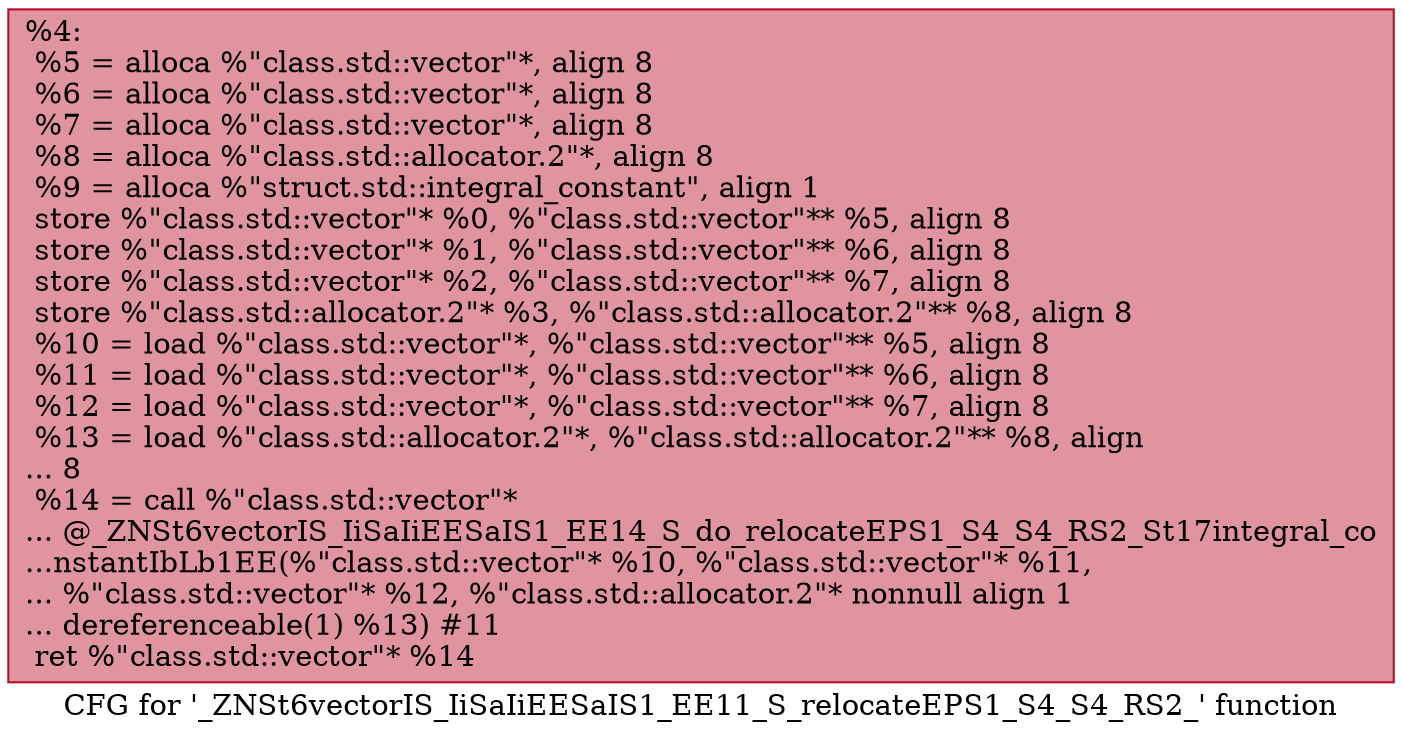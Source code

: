 digraph "CFG for '_ZNSt6vectorIS_IiSaIiEESaIS1_EE11_S_relocateEPS1_S4_S4_RS2_' function" {
	label="CFG for '_ZNSt6vectorIS_IiSaIiEESaIS1_EE11_S_relocateEPS1_S4_S4_RS2_' function";

	Node0x559aeab271c0 [shape=record,color="#b70d28ff", style=filled, fillcolor="#b70d2870",label="{%4:\l  %5 = alloca %\"class.std::vector\"*, align 8\l  %6 = alloca %\"class.std::vector\"*, align 8\l  %7 = alloca %\"class.std::vector\"*, align 8\l  %8 = alloca %\"class.std::allocator.2\"*, align 8\l  %9 = alloca %\"struct.std::integral_constant\", align 1\l  store %\"class.std::vector\"* %0, %\"class.std::vector\"** %5, align 8\l  store %\"class.std::vector\"* %1, %\"class.std::vector\"** %6, align 8\l  store %\"class.std::vector\"* %2, %\"class.std::vector\"** %7, align 8\l  store %\"class.std::allocator.2\"* %3, %\"class.std::allocator.2\"** %8, align 8\l  %10 = load %\"class.std::vector\"*, %\"class.std::vector\"** %5, align 8\l  %11 = load %\"class.std::vector\"*, %\"class.std::vector\"** %6, align 8\l  %12 = load %\"class.std::vector\"*, %\"class.std::vector\"** %7, align 8\l  %13 = load %\"class.std::allocator.2\"*, %\"class.std::allocator.2\"** %8, align\l... 8\l  %14 = call %\"class.std::vector\"*\l... @_ZNSt6vectorIS_IiSaIiEESaIS1_EE14_S_do_relocateEPS1_S4_S4_RS2_St17integral_co\l...nstantIbLb1EE(%\"class.std::vector\"* %10, %\"class.std::vector\"* %11,\l... %\"class.std::vector\"* %12, %\"class.std::allocator.2\"* nonnull align 1\l... dereferenceable(1) %13) #11\l  ret %\"class.std::vector\"* %14\l}"];
}
